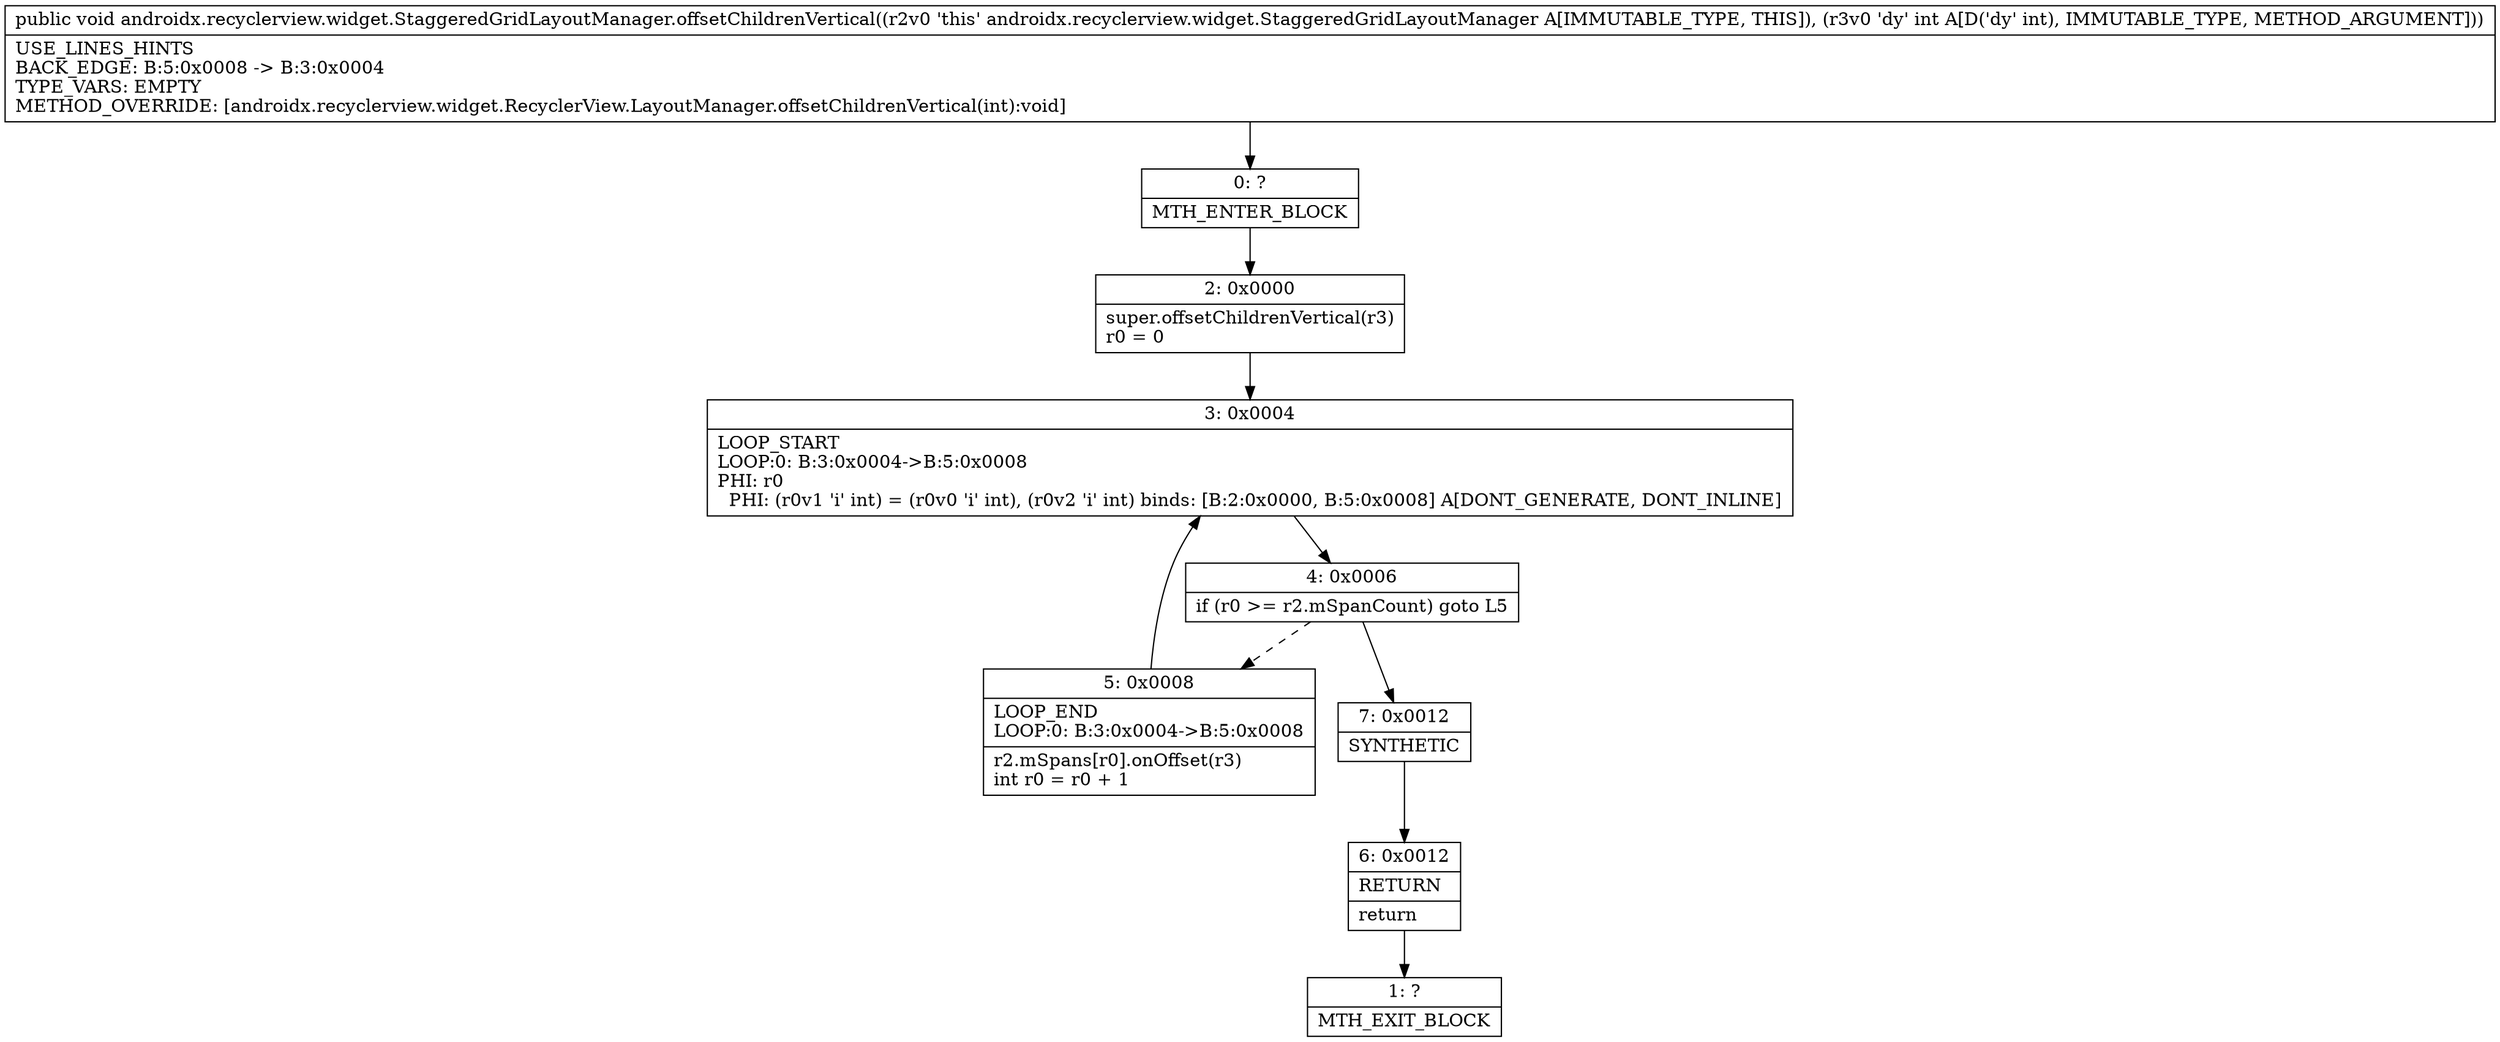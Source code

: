 digraph "CFG forandroidx.recyclerview.widget.StaggeredGridLayoutManager.offsetChildrenVertical(I)V" {
Node_0 [shape=record,label="{0\:\ ?|MTH_ENTER_BLOCK\l}"];
Node_2 [shape=record,label="{2\:\ 0x0000|super.offsetChildrenVertical(r3)\lr0 = 0\l}"];
Node_3 [shape=record,label="{3\:\ 0x0004|LOOP_START\lLOOP:0: B:3:0x0004\-\>B:5:0x0008\lPHI: r0 \l  PHI: (r0v1 'i' int) = (r0v0 'i' int), (r0v2 'i' int) binds: [B:2:0x0000, B:5:0x0008] A[DONT_GENERATE, DONT_INLINE]\l}"];
Node_4 [shape=record,label="{4\:\ 0x0006|if (r0 \>= r2.mSpanCount) goto L5\l}"];
Node_5 [shape=record,label="{5\:\ 0x0008|LOOP_END\lLOOP:0: B:3:0x0004\-\>B:5:0x0008\l|r2.mSpans[r0].onOffset(r3)\lint r0 = r0 + 1\l}"];
Node_7 [shape=record,label="{7\:\ 0x0012|SYNTHETIC\l}"];
Node_6 [shape=record,label="{6\:\ 0x0012|RETURN\l|return\l}"];
Node_1 [shape=record,label="{1\:\ ?|MTH_EXIT_BLOCK\l}"];
MethodNode[shape=record,label="{public void androidx.recyclerview.widget.StaggeredGridLayoutManager.offsetChildrenVertical((r2v0 'this' androidx.recyclerview.widget.StaggeredGridLayoutManager A[IMMUTABLE_TYPE, THIS]), (r3v0 'dy' int A[D('dy' int), IMMUTABLE_TYPE, METHOD_ARGUMENT]))  | USE_LINES_HINTS\lBACK_EDGE: B:5:0x0008 \-\> B:3:0x0004\lTYPE_VARS: EMPTY\lMETHOD_OVERRIDE: [androidx.recyclerview.widget.RecyclerView.LayoutManager.offsetChildrenVertical(int):void]\l}"];
MethodNode -> Node_0;Node_0 -> Node_2;
Node_2 -> Node_3;
Node_3 -> Node_4;
Node_4 -> Node_5[style=dashed];
Node_4 -> Node_7;
Node_5 -> Node_3;
Node_7 -> Node_6;
Node_6 -> Node_1;
}

